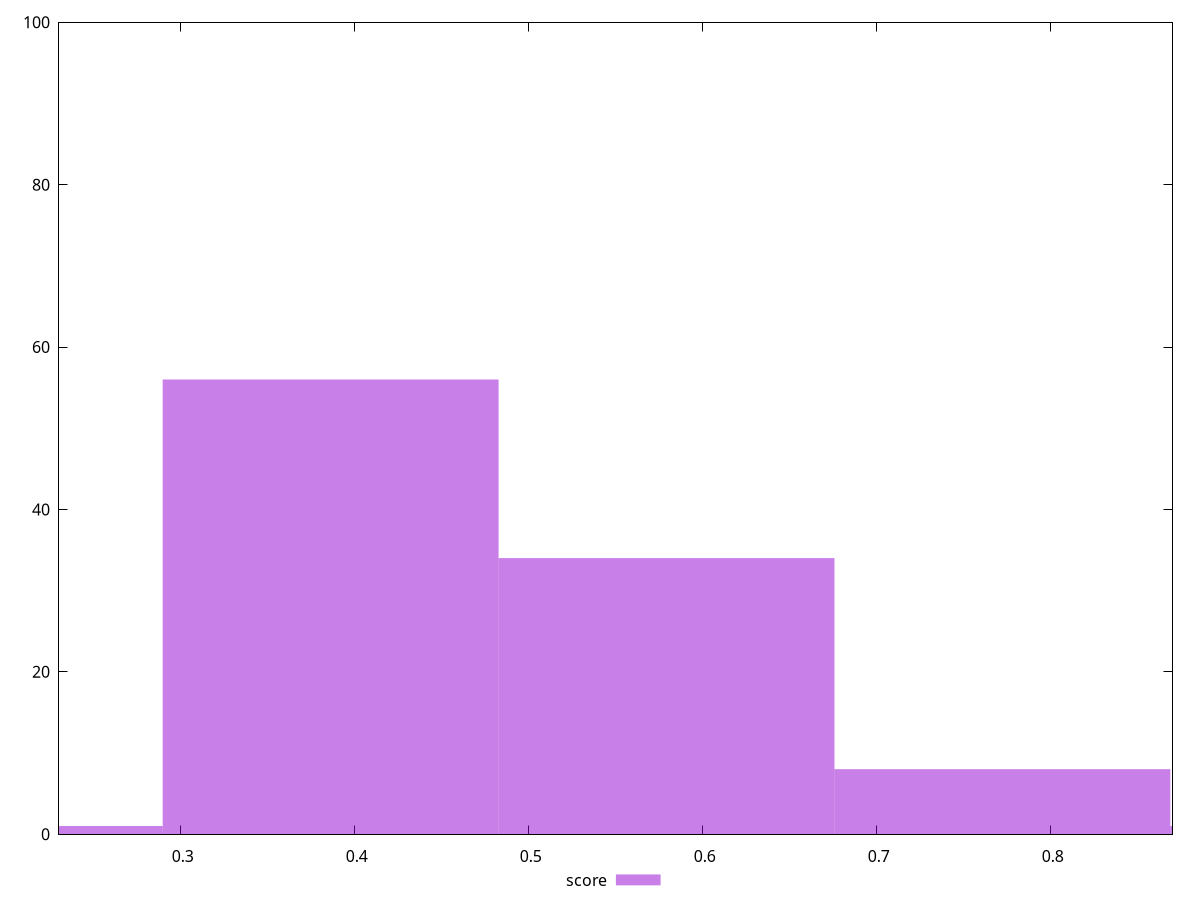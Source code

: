 reset

$score <<EOF
0.7722401910725004 8
0.3861200955362502 56
0.9653002388406255 1
0.5791801433043753 34
0.1930600477681251 1
EOF

set key outside below
set boxwidth 0.1930600477681251
set xrange [0.23:0.87]
set yrange [0:100]
set trange [0:100]
set style fill transparent solid 0.5 noborder
set terminal svg size 640, 490 enhanced background rgb 'white'
set output "reports/report_00027_2021-02-24T12-40-31.850Z/uses-http2/samples/music/score/histogram.svg"

plot $score title "score" with boxes

reset
